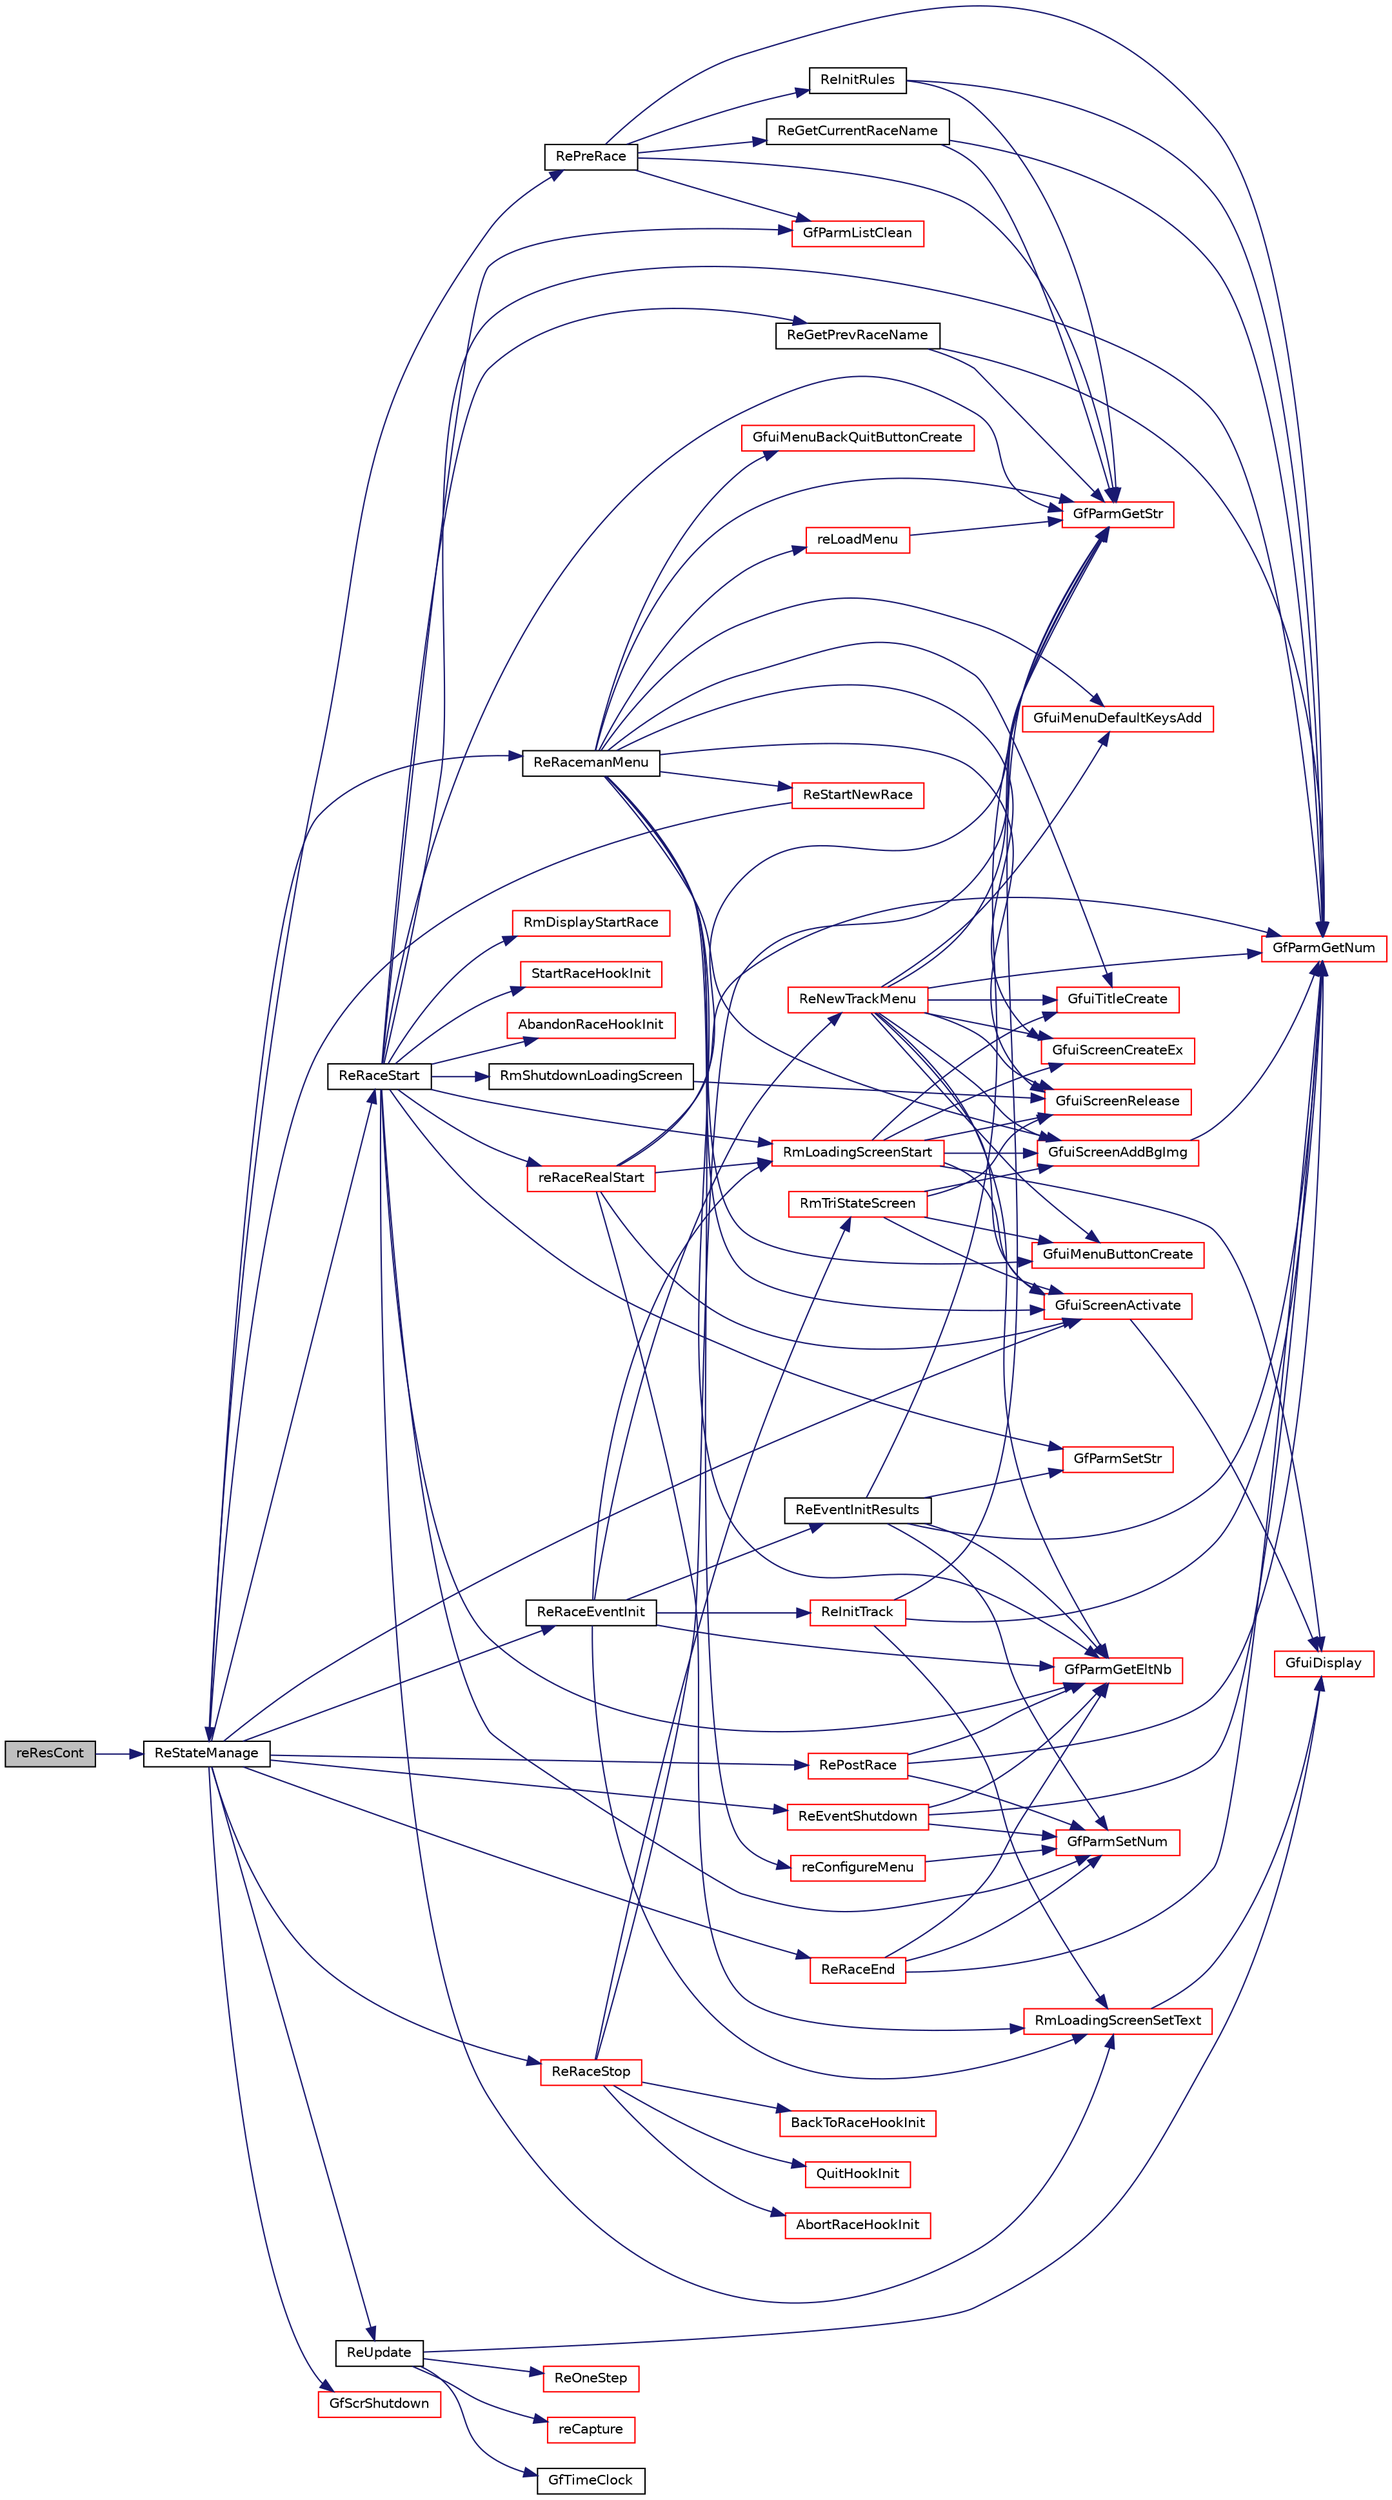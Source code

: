 digraph "reResCont"
{
  edge [fontname="Helvetica",fontsize="10",labelfontname="Helvetica",labelfontsize="10"];
  node [fontname="Helvetica",fontsize="10",shape=record];
  rankdir="LR";
  Node1 [label="reResCont",height=0.2,width=0.4,color="black", fillcolor="grey75", style="filled", fontcolor="black"];
  Node1 -> Node2 [color="midnightblue",fontsize="10",style="solid",fontname="Helvetica"];
  Node2 [label="ReStateManage",height=0.2,width=0.4,color="black", fillcolor="white", style="filled",URL="$racestate_8cpp.html#a049810dfed9900705f82ec174358bc18"];
  Node2 -> Node3 [color="midnightblue",fontsize="10",style="solid",fontname="Helvetica"];
  Node3 [label="ReRacemanMenu",height=0.2,width=0.4,color="black", fillcolor="white", style="filled",URL="$racemanmenu_8cpp.html#a32d9bf6fe692cf9499be7b65bc49f429"];
  Node3 -> Node4 [color="midnightblue",fontsize="10",style="solid",fontname="Helvetica"];
  Node4 [label="GfuiScreenRelease",height=0.2,width=0.4,color="red", fillcolor="white", style="filled",URL="$group__gui.html#ga188b33e2755fc6c39199f60dd60cc6d5",tooltip="Release the given screen. "];
  Node3 -> Node5 [color="midnightblue",fontsize="10",style="solid",fontname="Helvetica"];
  Node5 [label="GfuiScreenCreateEx",height=0.2,width=0.4,color="red", fillcolor="white", style="filled",URL="$group__gui.html#gad9d378558d1ea2fb3348ef4341f99311",tooltip="Create a screen. "];
  Node3 -> Node6 [color="midnightblue",fontsize="10",style="solid",fontname="Helvetica"];
  Node6 [label="GfParmGetStr",height=0.2,width=0.4,color="red", fillcolor="white", style="filled",URL="$group__paramsdata.html#gaa37bfd1fabd03d24fd50812c2330fa12",tooltip="Get a string parameter from the parameter set handle. "];
  Node3 -> Node7 [color="midnightblue",fontsize="10",style="solid",fontname="Helvetica"];
  Node7 [label="GfuiScreenAddBgImg",height=0.2,width=0.4,color="red", fillcolor="white", style="filled",URL="$group__gui.html#ga2d1e0f1edf2ed7b53be750c721de1f0a",tooltip="Add an image background to a screen. "];
  Node7 -> Node8 [color="midnightblue",fontsize="10",style="solid",fontname="Helvetica"];
  Node8 [label="GfParmGetNum",height=0.2,width=0.4,color="red", fillcolor="white", style="filled",URL="$group__paramsdata.html#ga57d6d6694c94482128c7b7bd6bf0a2e8",tooltip="Get a numerical parameter from the parameter set handle. "];
  Node3 -> Node9 [color="midnightblue",fontsize="10",style="solid",fontname="Helvetica"];
  Node9 [label="GfuiMenuDefaultKeysAdd",height=0.2,width=0.4,color="red", fillcolor="white", style="filled",URL="$group__gui.html#ga1356d8b4565581dfac02dc43c4cba824",tooltip="Add the default menu keyboard callback to a screen. "];
  Node3 -> Node10 [color="midnightblue",fontsize="10",style="solid",fontname="Helvetica"];
  Node10 [label="GfuiTitleCreate",height=0.2,width=0.4,color="red", fillcolor="white", style="filled",URL="$group__gui.html#ga2175b7439c4af8f85305dd64b5ebc7a9",tooltip="Add a Title to the screen. "];
  Node3 -> Node11 [color="midnightblue",fontsize="10",style="solid",fontname="Helvetica"];
  Node11 [label="GfuiMenuButtonCreate",height=0.2,width=0.4,color="red", fillcolor="white", style="filled",URL="$group__gui.html#ga2ae5c65dd1149ff891ca1e26a00cea62",tooltip="Add a button to a menu screen. "];
  Node3 -> Node12 [color="midnightblue",fontsize="10",style="solid",fontname="Helvetica"];
  Node12 [label="ReStartNewRace",height=0.2,width=0.4,color="red", fillcolor="white", style="filled",URL="$raceinit_8cpp.html#a19bbe32a7175cc8f9e0d524d6ae262e8"];
  Node12 -> Node2 [color="midnightblue",fontsize="10",style="solid",fontname="Helvetica"];
  Node3 -> Node13 [color="midnightblue",fontsize="10",style="solid",fontname="Helvetica"];
  Node13 [label="reConfigureMenu",height=0.2,width=0.4,color="red", fillcolor="white", style="filled",URL="$racemanmenu_8cpp.html#afcac4b68105b500ef1850ff1c39316d7"];
  Node13 -> Node14 [color="midnightblue",fontsize="10",style="solid",fontname="Helvetica"];
  Node14 [label="GfParmSetNum",height=0.2,width=0.4,color="red", fillcolor="white", style="filled",URL="$group__paramsdata.html#gaeffbd4db596ae3239a35d7fbd3f442fa",tooltip="Set a numerical parameter in the parameter set handle. "];
  Node3 -> Node15 [color="midnightblue",fontsize="10",style="solid",fontname="Helvetica"];
  Node15 [label="GfParmGetEltNb",height=0.2,width=0.4,color="red", fillcolor="white", style="filled",URL="$group__paramslist.html#ga8e57c951dca972b605a7978baa11c41b",tooltip="Count the number of subsections in a section in the parameter set handle. "];
  Node3 -> Node16 [color="midnightblue",fontsize="10",style="solid",fontname="Helvetica"];
  Node16 [label="reLoadMenu",height=0.2,width=0.4,color="red", fillcolor="white", style="filled",URL="$racemanmenu_8cpp.html#a1e124710fb9659284d7e63438a92148a"];
  Node16 -> Node6 [color="midnightblue",fontsize="10",style="solid",fontname="Helvetica"];
  Node3 -> Node17 [color="midnightblue",fontsize="10",style="solid",fontname="Helvetica"];
  Node17 [label="GfuiMenuBackQuitButtonCreate",height=0.2,width=0.4,color="red", fillcolor="white", style="filled",URL="$group__gui.html#ga252b1b68c164480e02991b655f8c5bb6",tooltip="Add the \"Back\" or \"Quit\" button at the bottom of the menu screen. "];
  Node3 -> Node18 [color="midnightblue",fontsize="10",style="solid",fontname="Helvetica"];
  Node18 [label="GfuiScreenActivate",height=0.2,width=0.4,color="red", fillcolor="white", style="filled",URL="$group__gui.html#gadbbca757848adfdf2719c4678e30a0a2",tooltip="Activate a screen and make it current. "];
  Node18 -> Node19 [color="midnightblue",fontsize="10",style="solid",fontname="Helvetica"];
  Node19 [label="GfuiDisplay",height=0.2,width=0.4,color="red", fillcolor="white", style="filled",URL="$group__gui.html#ga556f4f79d6831b2c3f8d152471b7e1c9",tooltip="Display function for the GUI to be called during redisplay of glut. "];
  Node2 -> Node20 [color="midnightblue",fontsize="10",style="solid",fontname="Helvetica"];
  Node20 [label="ReRaceEventInit",height=0.2,width=0.4,color="black", fillcolor="white", style="filled",URL="$racemain_8cpp.html#a33615f37b56bd0e8f74ede0228d7f34e"];
  Node20 -> Node21 [color="midnightblue",fontsize="10",style="solid",fontname="Helvetica"];
  Node21 [label="RmLoadingScreenStart",height=0.2,width=0.4,color="red", fillcolor="white", style="filled",URL="$group__racemantools.html#gaee3996d7db5f66362a5c1508b3a1764e",tooltip="Set up loading screen. "];
  Node21 -> Node4 [color="midnightblue",fontsize="10",style="solid",fontname="Helvetica"];
  Node21 -> Node5 [color="midnightblue",fontsize="10",style="solid",fontname="Helvetica"];
  Node21 -> Node10 [color="midnightblue",fontsize="10",style="solid",fontname="Helvetica"];
  Node21 -> Node7 [color="midnightblue",fontsize="10",style="solid",fontname="Helvetica"];
  Node21 -> Node18 [color="midnightblue",fontsize="10",style="solid",fontname="Helvetica"];
  Node21 -> Node19 [color="midnightblue",fontsize="10",style="solid",fontname="Helvetica"];
  Node20 -> Node22 [color="midnightblue",fontsize="10",style="solid",fontname="Helvetica"];
  Node22 [label="ReInitTrack",height=0.2,width=0.4,color="red", fillcolor="white", style="filled",URL="$raceinit_8cpp.html#a3a22418d31cd8e24635ecd8b7e796afa",tooltip="Initialize the track for a race manager. "];
  Node22 -> Node8 [color="midnightblue",fontsize="10",style="solid",fontname="Helvetica"];
  Node22 -> Node6 [color="midnightblue",fontsize="10",style="solid",fontname="Helvetica"];
  Node22 -> Node23 [color="midnightblue",fontsize="10",style="solid",fontname="Helvetica"];
  Node23 [label="RmLoadingScreenSetText",height=0.2,width=0.4,color="red", fillcolor="white", style="filled",URL="$group__racemantools.html#ga15b447ad25882ba666a5761e298bc4c4",tooltip="Set a new line of text on the loading screen. "];
  Node23 -> Node19 [color="midnightblue",fontsize="10",style="solid",fontname="Helvetica"];
  Node20 -> Node23 [color="midnightblue",fontsize="10",style="solid",fontname="Helvetica"];
  Node20 -> Node24 [color="midnightblue",fontsize="10",style="solid",fontname="Helvetica"];
  Node24 [label="ReEventInitResults",height=0.2,width=0.4,color="black", fillcolor="white", style="filled",URL="$raceresults_8cpp.html#a48314bca8e0b1441570190104a42ca03"];
  Node24 -> Node15 [color="midnightblue",fontsize="10",style="solid",fontname="Helvetica"];
  Node24 -> Node25 [color="midnightblue",fontsize="10",style="solid",fontname="Helvetica"];
  Node25 [label="GfParmSetStr",height=0.2,width=0.4,color="red", fillcolor="white", style="filled",URL="$group__paramsdata.html#ga51e004417915417cc725baf7b384e9f2",tooltip="Set a string parameter in the parameter set handle. "];
  Node24 -> Node6 [color="midnightblue",fontsize="10",style="solid",fontname="Helvetica"];
  Node24 -> Node14 [color="midnightblue",fontsize="10",style="solid",fontname="Helvetica"];
  Node24 -> Node8 [color="midnightblue",fontsize="10",style="solid",fontname="Helvetica"];
  Node20 -> Node15 [color="midnightblue",fontsize="10",style="solid",fontname="Helvetica"];
  Node20 -> Node26 [color="midnightblue",fontsize="10",style="solid",fontname="Helvetica"];
  Node26 [label="ReNewTrackMenu",height=0.2,width=0.4,color="red", fillcolor="white", style="filled",URL="$racemanmenu_8cpp.html#a5ab48715bc7d4dc945e12b595b44b198"];
  Node26 -> Node4 [color="midnightblue",fontsize="10",style="solid",fontname="Helvetica"];
  Node26 -> Node5 [color="midnightblue",fontsize="10",style="solid",fontname="Helvetica"];
  Node26 -> Node6 [color="midnightblue",fontsize="10",style="solid",fontname="Helvetica"];
  Node26 -> Node7 [color="midnightblue",fontsize="10",style="solid",fontname="Helvetica"];
  Node26 -> Node10 [color="midnightblue",fontsize="10",style="solid",fontname="Helvetica"];
  Node26 -> Node9 [color="midnightblue",fontsize="10",style="solid",fontname="Helvetica"];
  Node26 -> Node8 [color="midnightblue",fontsize="10",style="solid",fontname="Helvetica"];
  Node26 -> Node15 [color="midnightblue",fontsize="10",style="solid",fontname="Helvetica"];
  Node26 -> Node11 [color="midnightblue",fontsize="10",style="solid",fontname="Helvetica"];
  Node26 -> Node18 [color="midnightblue",fontsize="10",style="solid",fontname="Helvetica"];
  Node2 -> Node27 [color="midnightblue",fontsize="10",style="solid",fontname="Helvetica"];
  Node27 [label="RePreRace",height=0.2,width=0.4,color="black", fillcolor="white", style="filled",URL="$racemain_8cpp.html#a464e90d3ac818e3c493a5610c4209130"];
  Node27 -> Node28 [color="midnightblue",fontsize="10",style="solid",fontname="Helvetica"];
  Node28 [label="ReGetCurrentRaceName",height=0.2,width=0.4,color="black", fillcolor="white", style="filled",URL="$raceinit_8cpp.html#a2de4d1e0480585ac98ccb246a6a26ab0"];
  Node28 -> Node8 [color="midnightblue",fontsize="10",style="solid",fontname="Helvetica"];
  Node28 -> Node6 [color="midnightblue",fontsize="10",style="solid",fontname="Helvetica"];
  Node27 -> Node8 [color="midnightblue",fontsize="10",style="solid",fontname="Helvetica"];
  Node27 -> Node6 [color="midnightblue",fontsize="10",style="solid",fontname="Helvetica"];
  Node27 -> Node29 [color="midnightblue",fontsize="10",style="solid",fontname="Helvetica"];
  Node29 [label="GfParmListClean",height=0.2,width=0.4,color="red", fillcolor="white", style="filled",URL="$group__paramslist.html#ga5c36ae6d1cd6a4f2be10e0a18adea7da",tooltip="Remove all the subsections in a section in the parameter set handle. "];
  Node27 -> Node30 [color="midnightblue",fontsize="10",style="solid",fontname="Helvetica"];
  Node30 [label="ReInitRules",height=0.2,width=0.4,color="black", fillcolor="white", style="filled",URL="$racemain_8cpp.html#a8e56ea6d6e96f4abb1891075e3525726"];
  Node30 -> Node6 [color="midnightblue",fontsize="10",style="solid",fontname="Helvetica"];
  Node30 -> Node8 [color="midnightblue",fontsize="10",style="solid",fontname="Helvetica"];
  Node2 -> Node31 [color="midnightblue",fontsize="10",style="solid",fontname="Helvetica"];
  Node31 [label="ReRaceStart",height=0.2,width=0.4,color="black", fillcolor="white", style="filled",URL="$racemain_8cpp.html#a0be88359b4ba613b80309b9e5ad377cf"];
  Node31 -> Node15 [color="midnightblue",fontsize="10",style="solid",fontname="Helvetica"];
  Node31 -> Node29 [color="midnightblue",fontsize="10",style="solid",fontname="Helvetica"];
  Node31 -> Node8 [color="midnightblue",fontsize="10",style="solid",fontname="Helvetica"];
  Node31 -> Node21 [color="midnightblue",fontsize="10",style="solid",fontname="Helvetica"];
  Node31 -> Node23 [color="midnightblue",fontsize="10",style="solid",fontname="Helvetica"];
  Node31 -> Node32 [color="midnightblue",fontsize="10",style="solid",fontname="Helvetica"];
  Node32 [label="RmShutdownLoadingScreen",height=0.2,width=0.4,color="black", fillcolor="white", style="filled",URL="$group__racemantools.html#gac55588c16bd7df3170ddc71911ffea6b",tooltip="Shut down loading screen. "];
  Node32 -> Node4 [color="midnightblue",fontsize="10",style="solid",fontname="Helvetica"];
  Node31 -> Node25 [color="midnightblue",fontsize="10",style="solid",fontname="Helvetica"];
  Node31 -> Node6 [color="midnightblue",fontsize="10",style="solid",fontname="Helvetica"];
  Node31 -> Node14 [color="midnightblue",fontsize="10",style="solid",fontname="Helvetica"];
  Node31 -> Node33 [color="midnightblue",fontsize="10",style="solid",fontname="Helvetica"];
  Node33 [label="ReGetPrevRaceName",height=0.2,width=0.4,color="black", fillcolor="white", style="filled",URL="$raceinit_8cpp.html#a1faf0f8e437cbbe4b08d75cf6e0d2bce"];
  Node33 -> Node8 [color="midnightblue",fontsize="10",style="solid",fontname="Helvetica"];
  Node33 -> Node6 [color="midnightblue",fontsize="10",style="solid",fontname="Helvetica"];
  Node31 -> Node34 [color="midnightblue",fontsize="10",style="solid",fontname="Helvetica"];
  Node34 [label="RmDisplayStartRace",height=0.2,width=0.4,color="red", fillcolor="white", style="filled",URL="$miscscreens_8cpp.html#a8784ebcc6ba6d72037a7891aaf69c329"];
  Node31 -> Node35 [color="midnightblue",fontsize="10",style="solid",fontname="Helvetica"];
  Node35 [label="StartRaceHookInit",height=0.2,width=0.4,color="red", fillcolor="white", style="filled",URL="$racemain_8cpp.html#aae3d047be31d274ca7df389724431b2e"];
  Node31 -> Node36 [color="midnightblue",fontsize="10",style="solid",fontname="Helvetica"];
  Node36 [label="AbandonRaceHookInit",height=0.2,width=0.4,color="red", fillcolor="white", style="filled",URL="$racemain_8cpp.html#aba0cf720a79391863462c2f26eadc82a"];
  Node31 -> Node37 [color="midnightblue",fontsize="10",style="solid",fontname="Helvetica"];
  Node37 [label="reRaceRealStart",height=0.2,width=0.4,color="red", fillcolor="white", style="filled",URL="$racemain_8cpp.html#ae8e98f57605996c121f442c896e20b1d"];
  Node37 -> Node23 [color="midnightblue",fontsize="10",style="solid",fontname="Helvetica"];
  Node37 -> Node6 [color="midnightblue",fontsize="10",style="solid",fontname="Helvetica"];
  Node37 -> Node8 [color="midnightblue",fontsize="10",style="solid",fontname="Helvetica"];
  Node37 -> Node21 [color="midnightblue",fontsize="10",style="solid",fontname="Helvetica"];
  Node37 -> Node18 [color="midnightblue",fontsize="10",style="solid",fontname="Helvetica"];
  Node2 -> Node38 [color="midnightblue",fontsize="10",style="solid",fontname="Helvetica"];
  Node38 [label="ReUpdate",height=0.2,width=0.4,color="black", fillcolor="white", style="filled",URL="$raceengine_8cpp.html#a209253ea6c2b42ddd43dabcaa9f62104"];
  Node38 -> Node39 [color="midnightblue",fontsize="10",style="solid",fontname="Helvetica"];
  Node39 [label="GfTimeClock",height=0.2,width=0.4,color="black", fillcolor="white", style="filled",URL="$os_8cpp.html#aa735d1d80d0c5f9b180b077193f32c3b",tooltip="Get the time in seconds. "];
  Node38 -> Node40 [color="midnightblue",fontsize="10",style="solid",fontname="Helvetica"];
  Node40 [label="ReOneStep",height=0.2,width=0.4,color="red", fillcolor="white", style="filled",URL="$raceengine_8cpp.html#a47222ca180011ccaf70df056baacda2f"];
  Node38 -> Node19 [color="midnightblue",fontsize="10",style="solid",fontname="Helvetica"];
  Node38 -> Node41 [color="midnightblue",fontsize="10",style="solid",fontname="Helvetica"];
  Node41 [label="reCapture",height=0.2,width=0.4,color="red", fillcolor="white", style="filled",URL="$raceengine_8cpp.html#aaad3ba9ef11e8cbbcd9d8dfd10c66049"];
  Node2 -> Node42 [color="midnightblue",fontsize="10",style="solid",fontname="Helvetica"];
  Node42 [label="ReRaceStop",height=0.2,width=0.4,color="red", fillcolor="white", style="filled",URL="$racemain_8cpp.html#aa740e3614fd7173cba8343e51034c240"];
  Node42 -> Node6 [color="midnightblue",fontsize="10",style="solid",fontname="Helvetica"];
  Node42 -> Node43 [color="midnightblue",fontsize="10",style="solid",fontname="Helvetica"];
  Node43 [label="RmTriStateScreen",height=0.2,width=0.4,color="red", fillcolor="white", style="filled",URL="$group__racemantools.html#ga5a5b5ca125d4304c486ec501857c54c4",tooltip="Screen with 3 menu options (buttons) "];
  Node43 -> Node4 [color="midnightblue",fontsize="10",style="solid",fontname="Helvetica"];
  Node43 -> Node7 [color="midnightblue",fontsize="10",style="solid",fontname="Helvetica"];
  Node43 -> Node11 [color="midnightblue",fontsize="10",style="solid",fontname="Helvetica"];
  Node43 -> Node18 [color="midnightblue",fontsize="10",style="solid",fontname="Helvetica"];
  Node42 -> Node44 [color="midnightblue",fontsize="10",style="solid",fontname="Helvetica"];
  Node44 [label="AbortRaceHookInit",height=0.2,width=0.4,color="red", fillcolor="white", style="filled",URL="$racemain_8cpp.html#adf0dad42bc4ede241f2aa4a94d0626a4"];
  Node42 -> Node45 [color="midnightblue",fontsize="10",style="solid",fontname="Helvetica"];
  Node45 [label="BackToRaceHookInit",height=0.2,width=0.4,color="red", fillcolor="white", style="filled",URL="$racemain_8cpp.html#aa970f338bcf862c9d22ce6b82c554d85"];
  Node42 -> Node46 [color="midnightblue",fontsize="10",style="solid",fontname="Helvetica"];
  Node46 [label="QuitHookInit",height=0.2,width=0.4,color="red", fillcolor="white", style="filled",URL="$racemain_8cpp.html#a0db86cf100ba44c83a5da5aee4d1b475"];
  Node2 -> Node47 [color="midnightblue",fontsize="10",style="solid",fontname="Helvetica"];
  Node47 [label="ReRaceEnd",height=0.2,width=0.4,color="red", fillcolor="white", style="filled",URL="$racemain_8cpp.html#a3fe5e6a10cae8b329e1e5cf3ca684239"];
  Node47 -> Node8 [color="midnightblue",fontsize="10",style="solid",fontname="Helvetica"];
  Node47 -> Node15 [color="midnightblue",fontsize="10",style="solid",fontname="Helvetica"];
  Node47 -> Node14 [color="midnightblue",fontsize="10",style="solid",fontname="Helvetica"];
  Node2 -> Node48 [color="midnightblue",fontsize="10",style="solid",fontname="Helvetica"];
  Node48 [label="RePostRace",height=0.2,width=0.4,color="red", fillcolor="white", style="filled",URL="$racemain_8cpp.html#a32f180f9769223da9ba83f078b749b8e"];
  Node48 -> Node8 [color="midnightblue",fontsize="10",style="solid",fontname="Helvetica"];
  Node48 -> Node15 [color="midnightblue",fontsize="10",style="solid",fontname="Helvetica"];
  Node48 -> Node14 [color="midnightblue",fontsize="10",style="solid",fontname="Helvetica"];
  Node2 -> Node49 [color="midnightblue",fontsize="10",style="solid",fontname="Helvetica"];
  Node49 [label="ReEventShutdown",height=0.2,width=0.4,color="red", fillcolor="white", style="filled",URL="$racemain_8cpp.html#a42f6a7e85ea516dc8657ac0378ae4c84"];
  Node49 -> Node15 [color="midnightblue",fontsize="10",style="solid",fontname="Helvetica"];
  Node49 -> Node8 [color="midnightblue",fontsize="10",style="solid",fontname="Helvetica"];
  Node49 -> Node14 [color="midnightblue",fontsize="10",style="solid",fontname="Helvetica"];
  Node2 -> Node50 [color="midnightblue",fontsize="10",style="solid",fontname="Helvetica"];
  Node50 [label="GfScrShutdown",height=0.2,width=0.4,color="red", fillcolor="white", style="filled",URL="$group__screen.html#ga6d0bb220ea6cff819677463a10351c56",tooltip="Shutdown the screen. "];
  Node2 -> Node18 [color="midnightblue",fontsize="10",style="solid",fontname="Helvetica"];
}
